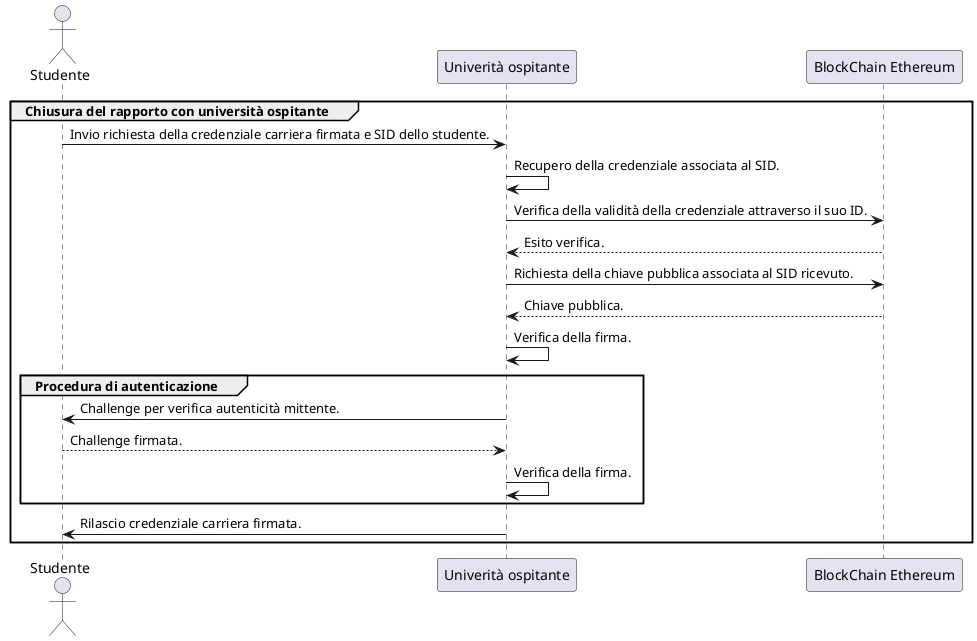 @startuml Fine Erasmus
    actor Studente as s
    participant "Univerità ospitante" as uosp
    participant "BlockChain Ethereum" as ether

    group Chiusura del rapporto con università ospitante
        s -> uosp : Invio richiesta della credenziale carriera firmata e SID dello studente.
        uosp -> uosp : Recupero della credenziale associata al SID.
        uosp -> ether : Verifica della validità della credenziale attraverso il suo ID.
        ether --> uosp : Esito verifica.

        uosp -> ether : Richiesta della chiave pubblica associata al SID ricevuto.
        ether --> uosp : Chiave pubblica.
        uosp -> uosp : Verifica della firma.

        group Procedura di autenticazione
            uosp -> s : Challenge per verifica autenticità mittente.
            s --> uosp : Challenge firmata.
            uosp -> uosp : Verifica della firma.
        end

        uosp -> s : Rilascio credenziale carriera firmata.
    end
@enduml